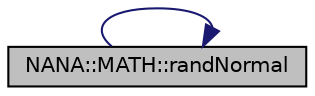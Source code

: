 digraph "NANA::MATH::randNormal"
{
 // LATEX_PDF_SIZE
  edge [fontname="Helvetica",fontsize="10",labelfontname="Helvetica",labelfontsize="10"];
  node [fontname="Helvetica",fontsize="10",shape=record];
  rankdir="LR";
  Node1 [label="NANA::MATH::randNormal",height=0.2,width=0.4,color="black", fillcolor="grey75", style="filled", fontcolor="black",tooltip="独立同分布的中心极限定理生成正态分布的随机数"];
  Node1 -> Node1 [color="midnightblue",fontsize="10",style="solid",fontname="Helvetica"];
}
